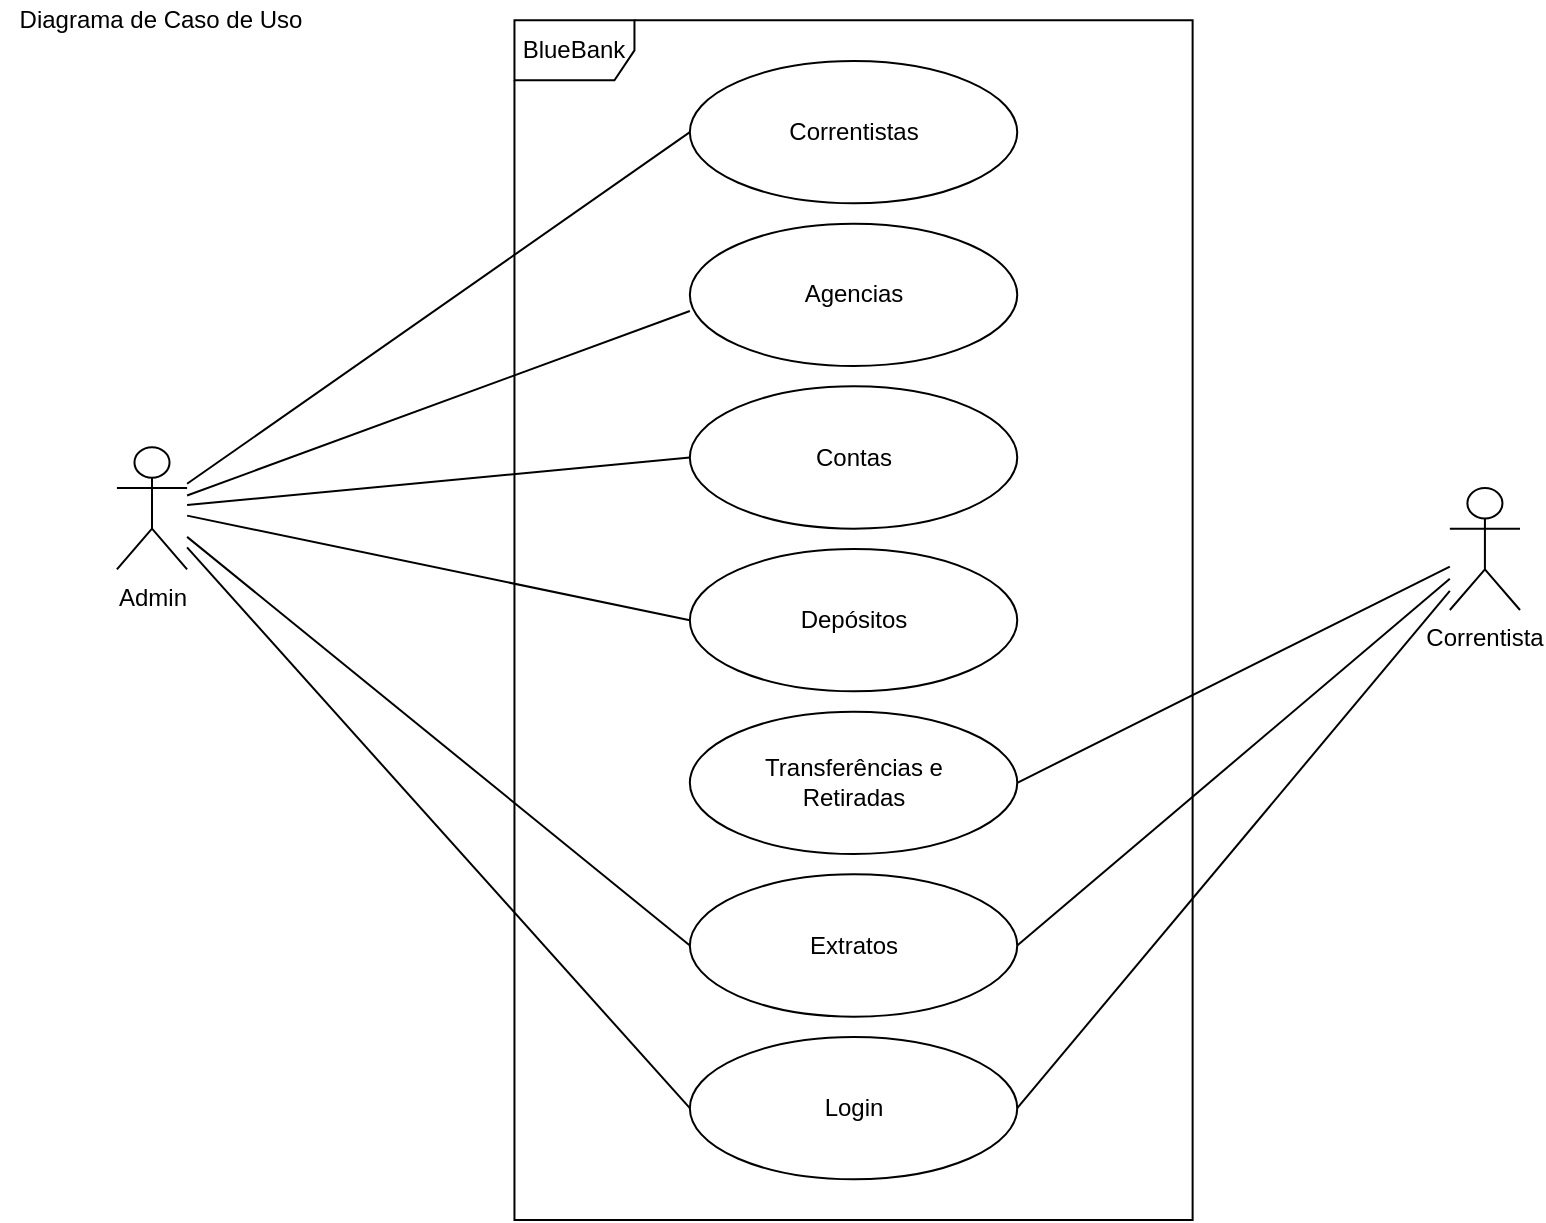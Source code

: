 <mxfile compressed="true" version="15.5.8" type="device"><diagram id="uAePvwsAMcZGg5aONfe0" name="Page-1"><mxGraphModel dx="917" dy="693" grid="1" gridSize="10" guides="1" tooltips="1" connect="1" arrows="1" fold="1" page="1" pageScale="1" pageWidth="827" pageHeight="1169" math="0" shadow="0"><root><mxCell id="0"/><mxCell id="1" parent="0"/><mxCell id="_6YWx_RCg_tBpDD0wH2K-2" value="" style="group" vertex="1" connectable="0" parent="1"><mxGeometry x="40" y="50" width="760" height="610" as="geometry"/></mxCell><mxCell id="4eGMyeqgMPeB60sgo9VC-8" value="BlueBank" style="shape=umlFrame;whiteSpace=wrap;html=1;" parent="_6YWx_RCg_tBpDD0wH2K-2" vertex="1"><mxGeometry x="257.231" y="10.167" width="339.077" height="599.833" as="geometry"/></mxCell><mxCell id="4eGMyeqgMPeB60sgo9VC-2" value="&lt;div&gt;Admin&lt;/div&gt;" style="shape=umlActor;verticalLabelPosition=bottom;verticalAlign=top;html=1;" parent="_6YWx_RCg_tBpDD0wH2K-2" vertex="1"><mxGeometry x="58.462" y="223.667" width="35.077" height="61" as="geometry"/></mxCell><mxCell id="4eGMyeqgMPeB60sgo9VC-6" value="Agencias" style="ellipse;whiteSpace=wrap;html=1;" parent="_6YWx_RCg_tBpDD0wH2K-2" vertex="1"><mxGeometry x="344.923" y="111.833" width="163.692" height="71.167" as="geometry"/></mxCell><mxCell id="4eGMyeqgMPeB60sgo9VC-7" value="&lt;div&gt;Correntistas&lt;/div&gt;" style="ellipse;whiteSpace=wrap;html=1;" parent="_6YWx_RCg_tBpDD0wH2K-2" vertex="1"><mxGeometry x="344.923" y="30.5" width="163.692" height="71.167" as="geometry"/></mxCell><mxCell id="4eGMyeqgMPeB60sgo9VC-9" value="Contas" style="ellipse;whiteSpace=wrap;html=1;" parent="_6YWx_RCg_tBpDD0wH2K-2" vertex="1"><mxGeometry x="344.923" y="193.167" width="163.692" height="71.167" as="geometry"/></mxCell><mxCell id="4eGMyeqgMPeB60sgo9VC-10" value="Depósitos" style="ellipse;whiteSpace=wrap;html=1;" parent="_6YWx_RCg_tBpDD0wH2K-2" vertex="1"><mxGeometry x="344.923" y="274.5" width="163.692" height="71.167" as="geometry"/></mxCell><mxCell id="4eGMyeqgMPeB60sgo9VC-11" value="&lt;div&gt;Login&lt;/div&gt;" style="ellipse;whiteSpace=wrap;html=1;" parent="_6YWx_RCg_tBpDD0wH2K-2" vertex="1"><mxGeometry x="344.923" y="518.5" width="163.692" height="71.167" as="geometry"/></mxCell><mxCell id="4eGMyeqgMPeB60sgo9VC-12" value="Extratos" style="ellipse;whiteSpace=wrap;html=1;" parent="_6YWx_RCg_tBpDD0wH2K-2" vertex="1"><mxGeometry x="344.923" y="437.167" width="163.692" height="71.167" as="geometry"/></mxCell><mxCell id="4eGMyeqgMPeB60sgo9VC-13" value="Correntista" style="shape=umlActor;verticalLabelPosition=bottom;verticalAlign=top;html=1;" parent="_6YWx_RCg_tBpDD0wH2K-2" vertex="1"><mxGeometry x="724.923" y="244" width="35.077" height="61" as="geometry"/></mxCell><mxCell id="4eGMyeqgMPeB60sgo9VC-18" value="" style="html=1;verticalAlign=bottom;endArrow=none;rounded=0;entryX=0;entryY=0.5;entryDx=0;entryDy=0;endFill=0;" parent="_6YWx_RCg_tBpDD0wH2K-2" source="4eGMyeqgMPeB60sgo9VC-2" target="4eGMyeqgMPeB60sgo9VC-7" edge="1"><mxGeometry width="51.525" as="geometry"><mxPoint x="70.154" y="264.333" as="sourcePoint"/><mxPoint x="467.692" y="325.333" as="targetPoint"/></mxGeometry></mxCell><mxCell id="4eGMyeqgMPeB60sgo9VC-20" value="" style="html=1;verticalAlign=bottom;endArrow=none;rounded=0;entryX=0;entryY=0.614;entryDx=0;entryDy=0;endFill=0;entryPerimeter=0;" parent="_6YWx_RCg_tBpDD0wH2K-2" source="4eGMyeqgMPeB60sgo9VC-2" target="4eGMyeqgMPeB60sgo9VC-6" edge="1"><mxGeometry width="51.525" as="geometry"><mxPoint x="233.846" y="233.833" as="sourcePoint"/><mxPoint x="356.615" y="76.25" as="targetPoint"/></mxGeometry></mxCell><mxCell id="4eGMyeqgMPeB60sgo9VC-21" value="" style="html=1;verticalAlign=bottom;endArrow=none;rounded=0;entryX=0;entryY=0.5;entryDx=0;entryDy=0;endFill=0;" parent="_6YWx_RCg_tBpDD0wH2K-2" source="4eGMyeqgMPeB60sgo9VC-2" target="4eGMyeqgMPeB60sgo9VC-9" edge="1"><mxGeometry width="51.525" as="geometry"><mxPoint x="111.077" y="213.5" as="sourcePoint"/><mxPoint x="356.615" y="165.696" as="targetPoint"/></mxGeometry></mxCell><mxCell id="4eGMyeqgMPeB60sgo9VC-22" value="&lt;div&gt;Transferências e&lt;/div&gt;&lt;div&gt;Retiradas&lt;br&gt;&lt;/div&gt;" style="ellipse;whiteSpace=wrap;html=1;" parent="_6YWx_RCg_tBpDD0wH2K-2" vertex="1"><mxGeometry x="344.923" y="355.833" width="163.692" height="71.167" as="geometry"/></mxCell><mxCell id="4eGMyeqgMPeB60sgo9VC-23" value="" style="html=1;verticalAlign=bottom;endArrow=none;rounded=0;entryX=0;entryY=0.5;entryDx=0;entryDy=0;endFill=0;" parent="_6YWx_RCg_tBpDD0wH2K-2" source="4eGMyeqgMPeB60sgo9VC-2" target="4eGMyeqgMPeB60sgo9VC-10" edge="1"><mxGeometry width="51.525" as="geometry"><mxPoint x="198.769" y="305" as="sourcePoint"/><mxPoint x="356.615" y="238.917" as="targetPoint"/></mxGeometry></mxCell><mxCell id="4eGMyeqgMPeB60sgo9VC-24" value="" style="html=1;verticalAlign=bottom;endArrow=none;rounded=0;endFill=0;entryX=0;entryY=0.5;entryDx=0;entryDy=0;" parent="_6YWx_RCg_tBpDD0wH2K-2" source="4eGMyeqgMPeB60sgo9VC-2" target="4eGMyeqgMPeB60sgo9VC-12" edge="1"><mxGeometry width="51.525" as="geometry"><mxPoint x="35.077" y="345.667" as="sourcePoint"/><mxPoint x="356.615" y="320.25" as="targetPoint"/></mxGeometry></mxCell><mxCell id="4eGMyeqgMPeB60sgo9VC-25" value="" style="html=1;verticalAlign=bottom;endArrow=none;rounded=0;endFill=0;entryX=0;entryY=0.5;entryDx=0;entryDy=0;" parent="_6YWx_RCg_tBpDD0wH2K-2" source="4eGMyeqgMPeB60sgo9VC-2" target="4eGMyeqgMPeB60sgo9VC-11" edge="1"><mxGeometry width="51.525" as="geometry"><mxPoint x="128.615" y="366" as="sourcePoint"/><mxPoint x="356.615" y="482.917" as="targetPoint"/></mxGeometry></mxCell><mxCell id="4eGMyeqgMPeB60sgo9VC-26" value="" style="html=1;verticalAlign=bottom;endArrow=none;rounded=0;endFill=0;exitX=1;exitY=0.5;exitDx=0;exitDy=0;" parent="_6YWx_RCg_tBpDD0wH2K-2" source="4eGMyeqgMPeB60sgo9VC-22" target="4eGMyeqgMPeB60sgo9VC-13" edge="1"><mxGeometry width="51.525" as="geometry"><mxPoint x="64.308" y="274.5" as="sourcePoint"/><mxPoint x="742.462" y="284.667" as="targetPoint"/></mxGeometry></mxCell><mxCell id="4eGMyeqgMPeB60sgo9VC-27" value="" style="html=1;verticalAlign=bottom;endArrow=none;rounded=0;endFill=0;exitX=1;exitY=0.5;exitDx=0;exitDy=0;" parent="_6YWx_RCg_tBpDD0wH2K-2" source="4eGMyeqgMPeB60sgo9VC-12" target="4eGMyeqgMPeB60sgo9VC-13" edge="1"><mxGeometry width="51.525" as="geometry"><mxPoint x="520.308" y="401.583" as="sourcePoint"/><mxPoint x="748.308" y="315.167" as="targetPoint"/></mxGeometry></mxCell><mxCell id="4eGMyeqgMPeB60sgo9VC-28" value="" style="html=1;verticalAlign=bottom;endArrow=none;rounded=0;endFill=0;exitX=1;exitY=0.5;exitDx=0;exitDy=0;" parent="_6YWx_RCg_tBpDD0wH2K-2" source="4eGMyeqgMPeB60sgo9VC-11" target="4eGMyeqgMPeB60sgo9VC-13" edge="1"><mxGeometry width="51.525" as="geometry"><mxPoint x="520.308" y="482.917" as="sourcePoint"/><mxPoint x="736.615" y="384.173" as="targetPoint"/></mxGeometry></mxCell><mxCell id="4eGMyeqgMPeB60sgo9VC-29" value="Diagrama de Caso de Uso" style="text;html=1;resizable=0;autosize=1;align=center;verticalAlign=middle;points=[];fillColor=none;strokeColor=none;rounded=0;" parent="_6YWx_RCg_tBpDD0wH2K-2" vertex="1"><mxGeometry width="160" height="20" as="geometry"/></mxCell></root></mxGraphModel></diagram></mxfile>